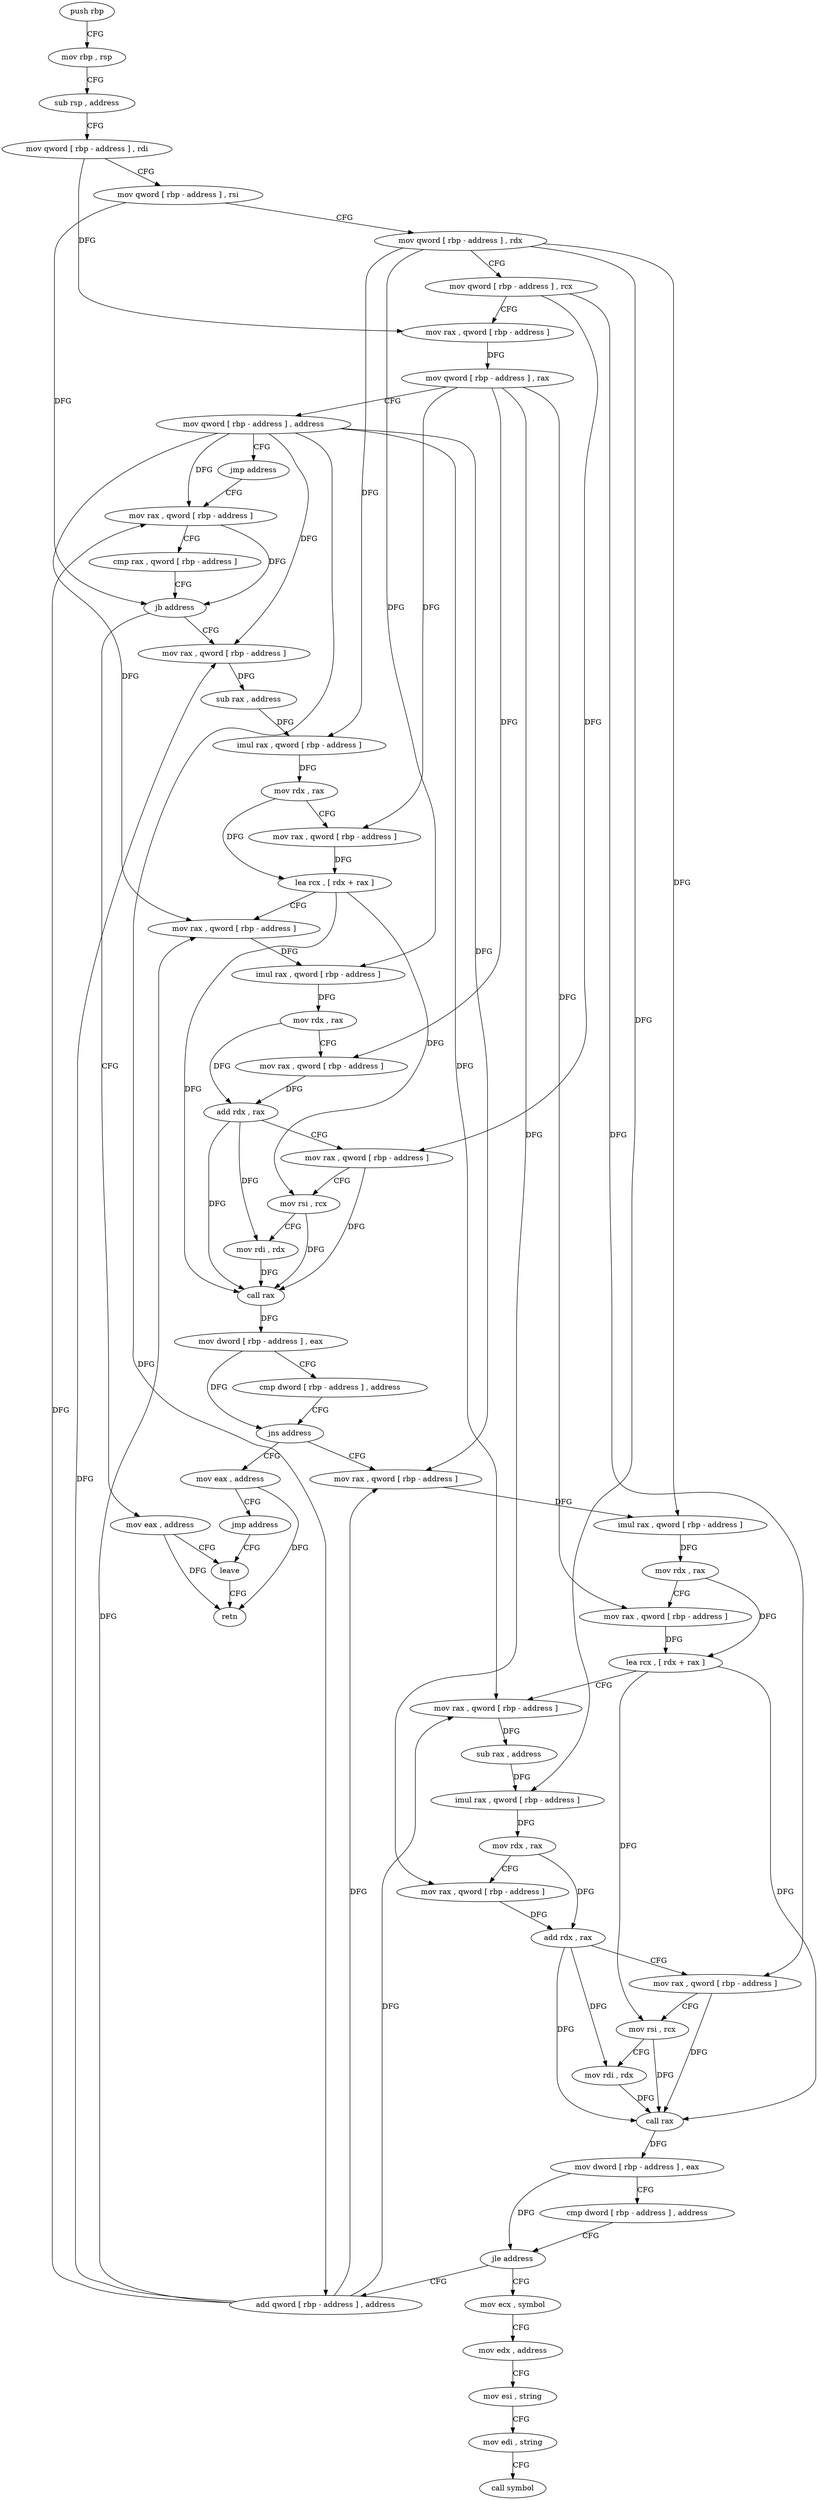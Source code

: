 digraph "func" {
"4230864" [label = "push rbp" ]
"4230865" [label = "mov rbp , rsp" ]
"4230868" [label = "sub rsp , address" ]
"4230872" [label = "mov qword [ rbp - address ] , rdi" ]
"4230876" [label = "mov qword [ rbp - address ] , rsi" ]
"4230880" [label = "mov qword [ rbp - address ] , rdx" ]
"4230884" [label = "mov qword [ rbp - address ] , rcx" ]
"4230888" [label = "mov rax , qword [ rbp - address ]" ]
"4230892" [label = "mov qword [ rbp - address ] , rax" ]
"4230896" [label = "mov qword [ rbp - address ] , address" ]
"4230904" [label = "jmp address" ]
"4231074" [label = "mov rax , qword [ rbp - address ]" ]
"4231078" [label = "cmp rax , qword [ rbp - address ]" ]
"4231082" [label = "jb address" ]
"4230909" [label = "mov rax , qword [ rbp - address ]" ]
"4231088" [label = "mov eax , address" ]
"4230913" [label = "sub rax , address" ]
"4230917" [label = "imul rax , qword [ rbp - address ]" ]
"4230922" [label = "mov rdx , rax" ]
"4230925" [label = "mov rax , qword [ rbp - address ]" ]
"4230929" [label = "lea rcx , [ rdx + rax ]" ]
"4230933" [label = "mov rax , qword [ rbp - address ]" ]
"4230937" [label = "imul rax , qword [ rbp - address ]" ]
"4230942" [label = "mov rdx , rax" ]
"4230945" [label = "mov rax , qword [ rbp - address ]" ]
"4230949" [label = "add rdx , rax" ]
"4230952" [label = "mov rax , qword [ rbp - address ]" ]
"4230956" [label = "mov rsi , rcx" ]
"4230959" [label = "mov rdi , rdx" ]
"4230962" [label = "call rax" ]
"4230964" [label = "mov dword [ rbp - address ] , eax" ]
"4230967" [label = "cmp dword [ rbp - address ] , address" ]
"4230971" [label = "jns address" ]
"4230980" [label = "mov rax , qword [ rbp - address ]" ]
"4230973" [label = "mov eax , address" ]
"4231093" [label = "leave" ]
"4230984" [label = "imul rax , qword [ rbp - address ]" ]
"4230989" [label = "mov rdx , rax" ]
"4230992" [label = "mov rax , qword [ rbp - address ]" ]
"4230996" [label = "lea rcx , [ rdx + rax ]" ]
"4231000" [label = "mov rax , qword [ rbp - address ]" ]
"4231004" [label = "sub rax , address" ]
"4231008" [label = "imul rax , qword [ rbp - address ]" ]
"4231013" [label = "mov rdx , rax" ]
"4231016" [label = "mov rax , qword [ rbp - address ]" ]
"4231020" [label = "add rdx , rax" ]
"4231023" [label = "mov rax , qword [ rbp - address ]" ]
"4231027" [label = "mov rsi , rcx" ]
"4231030" [label = "mov rdi , rdx" ]
"4231033" [label = "call rax" ]
"4231035" [label = "mov dword [ rbp - address ] , eax" ]
"4231038" [label = "cmp dword [ rbp - address ] , address" ]
"4231042" [label = "jle address" ]
"4231069" [label = "add qword [ rbp - address ] , address" ]
"4231044" [label = "mov ecx , symbol" ]
"4230978" [label = "jmp address" ]
"4231049" [label = "mov edx , address" ]
"4231054" [label = "mov esi , string" ]
"4231059" [label = "mov edi , string" ]
"4231064" [label = "call symbol" ]
"4231094" [label = "retn" ]
"4230864" -> "4230865" [ label = "CFG" ]
"4230865" -> "4230868" [ label = "CFG" ]
"4230868" -> "4230872" [ label = "CFG" ]
"4230872" -> "4230876" [ label = "CFG" ]
"4230872" -> "4230888" [ label = "DFG" ]
"4230876" -> "4230880" [ label = "CFG" ]
"4230876" -> "4231082" [ label = "DFG" ]
"4230880" -> "4230884" [ label = "CFG" ]
"4230880" -> "4230917" [ label = "DFG" ]
"4230880" -> "4230937" [ label = "DFG" ]
"4230880" -> "4230984" [ label = "DFG" ]
"4230880" -> "4231008" [ label = "DFG" ]
"4230884" -> "4230888" [ label = "CFG" ]
"4230884" -> "4230952" [ label = "DFG" ]
"4230884" -> "4231023" [ label = "DFG" ]
"4230888" -> "4230892" [ label = "DFG" ]
"4230892" -> "4230896" [ label = "CFG" ]
"4230892" -> "4230925" [ label = "DFG" ]
"4230892" -> "4230945" [ label = "DFG" ]
"4230892" -> "4230992" [ label = "DFG" ]
"4230892" -> "4231016" [ label = "DFG" ]
"4230896" -> "4230904" [ label = "CFG" ]
"4230896" -> "4231074" [ label = "DFG" ]
"4230896" -> "4230909" [ label = "DFG" ]
"4230896" -> "4230933" [ label = "DFG" ]
"4230896" -> "4230980" [ label = "DFG" ]
"4230896" -> "4231000" [ label = "DFG" ]
"4230896" -> "4231069" [ label = "DFG" ]
"4230904" -> "4231074" [ label = "CFG" ]
"4231074" -> "4231078" [ label = "CFG" ]
"4231074" -> "4231082" [ label = "DFG" ]
"4231078" -> "4231082" [ label = "CFG" ]
"4231082" -> "4230909" [ label = "CFG" ]
"4231082" -> "4231088" [ label = "CFG" ]
"4230909" -> "4230913" [ label = "DFG" ]
"4231088" -> "4231093" [ label = "CFG" ]
"4231088" -> "4231094" [ label = "DFG" ]
"4230913" -> "4230917" [ label = "DFG" ]
"4230917" -> "4230922" [ label = "DFG" ]
"4230922" -> "4230925" [ label = "CFG" ]
"4230922" -> "4230929" [ label = "DFG" ]
"4230925" -> "4230929" [ label = "DFG" ]
"4230929" -> "4230933" [ label = "CFG" ]
"4230929" -> "4230956" [ label = "DFG" ]
"4230929" -> "4230962" [ label = "DFG" ]
"4230933" -> "4230937" [ label = "DFG" ]
"4230937" -> "4230942" [ label = "DFG" ]
"4230942" -> "4230945" [ label = "CFG" ]
"4230942" -> "4230949" [ label = "DFG" ]
"4230945" -> "4230949" [ label = "DFG" ]
"4230949" -> "4230952" [ label = "CFG" ]
"4230949" -> "4230959" [ label = "DFG" ]
"4230949" -> "4230962" [ label = "DFG" ]
"4230952" -> "4230956" [ label = "CFG" ]
"4230952" -> "4230962" [ label = "DFG" ]
"4230956" -> "4230959" [ label = "CFG" ]
"4230956" -> "4230962" [ label = "DFG" ]
"4230959" -> "4230962" [ label = "DFG" ]
"4230962" -> "4230964" [ label = "DFG" ]
"4230964" -> "4230967" [ label = "CFG" ]
"4230964" -> "4230971" [ label = "DFG" ]
"4230967" -> "4230971" [ label = "CFG" ]
"4230971" -> "4230980" [ label = "CFG" ]
"4230971" -> "4230973" [ label = "CFG" ]
"4230980" -> "4230984" [ label = "DFG" ]
"4230973" -> "4230978" [ label = "CFG" ]
"4230973" -> "4231094" [ label = "DFG" ]
"4231093" -> "4231094" [ label = "CFG" ]
"4230984" -> "4230989" [ label = "DFG" ]
"4230989" -> "4230992" [ label = "CFG" ]
"4230989" -> "4230996" [ label = "DFG" ]
"4230992" -> "4230996" [ label = "DFG" ]
"4230996" -> "4231000" [ label = "CFG" ]
"4230996" -> "4231027" [ label = "DFG" ]
"4230996" -> "4231033" [ label = "DFG" ]
"4231000" -> "4231004" [ label = "DFG" ]
"4231004" -> "4231008" [ label = "DFG" ]
"4231008" -> "4231013" [ label = "DFG" ]
"4231013" -> "4231016" [ label = "CFG" ]
"4231013" -> "4231020" [ label = "DFG" ]
"4231016" -> "4231020" [ label = "DFG" ]
"4231020" -> "4231023" [ label = "CFG" ]
"4231020" -> "4231030" [ label = "DFG" ]
"4231020" -> "4231033" [ label = "DFG" ]
"4231023" -> "4231027" [ label = "CFG" ]
"4231023" -> "4231033" [ label = "DFG" ]
"4231027" -> "4231030" [ label = "CFG" ]
"4231027" -> "4231033" [ label = "DFG" ]
"4231030" -> "4231033" [ label = "DFG" ]
"4231033" -> "4231035" [ label = "DFG" ]
"4231035" -> "4231038" [ label = "CFG" ]
"4231035" -> "4231042" [ label = "DFG" ]
"4231038" -> "4231042" [ label = "CFG" ]
"4231042" -> "4231069" [ label = "CFG" ]
"4231042" -> "4231044" [ label = "CFG" ]
"4231069" -> "4231074" [ label = "DFG" ]
"4231069" -> "4230909" [ label = "DFG" ]
"4231069" -> "4230933" [ label = "DFG" ]
"4231069" -> "4230980" [ label = "DFG" ]
"4231069" -> "4231000" [ label = "DFG" ]
"4231044" -> "4231049" [ label = "CFG" ]
"4230978" -> "4231093" [ label = "CFG" ]
"4231049" -> "4231054" [ label = "CFG" ]
"4231054" -> "4231059" [ label = "CFG" ]
"4231059" -> "4231064" [ label = "CFG" ]
}
